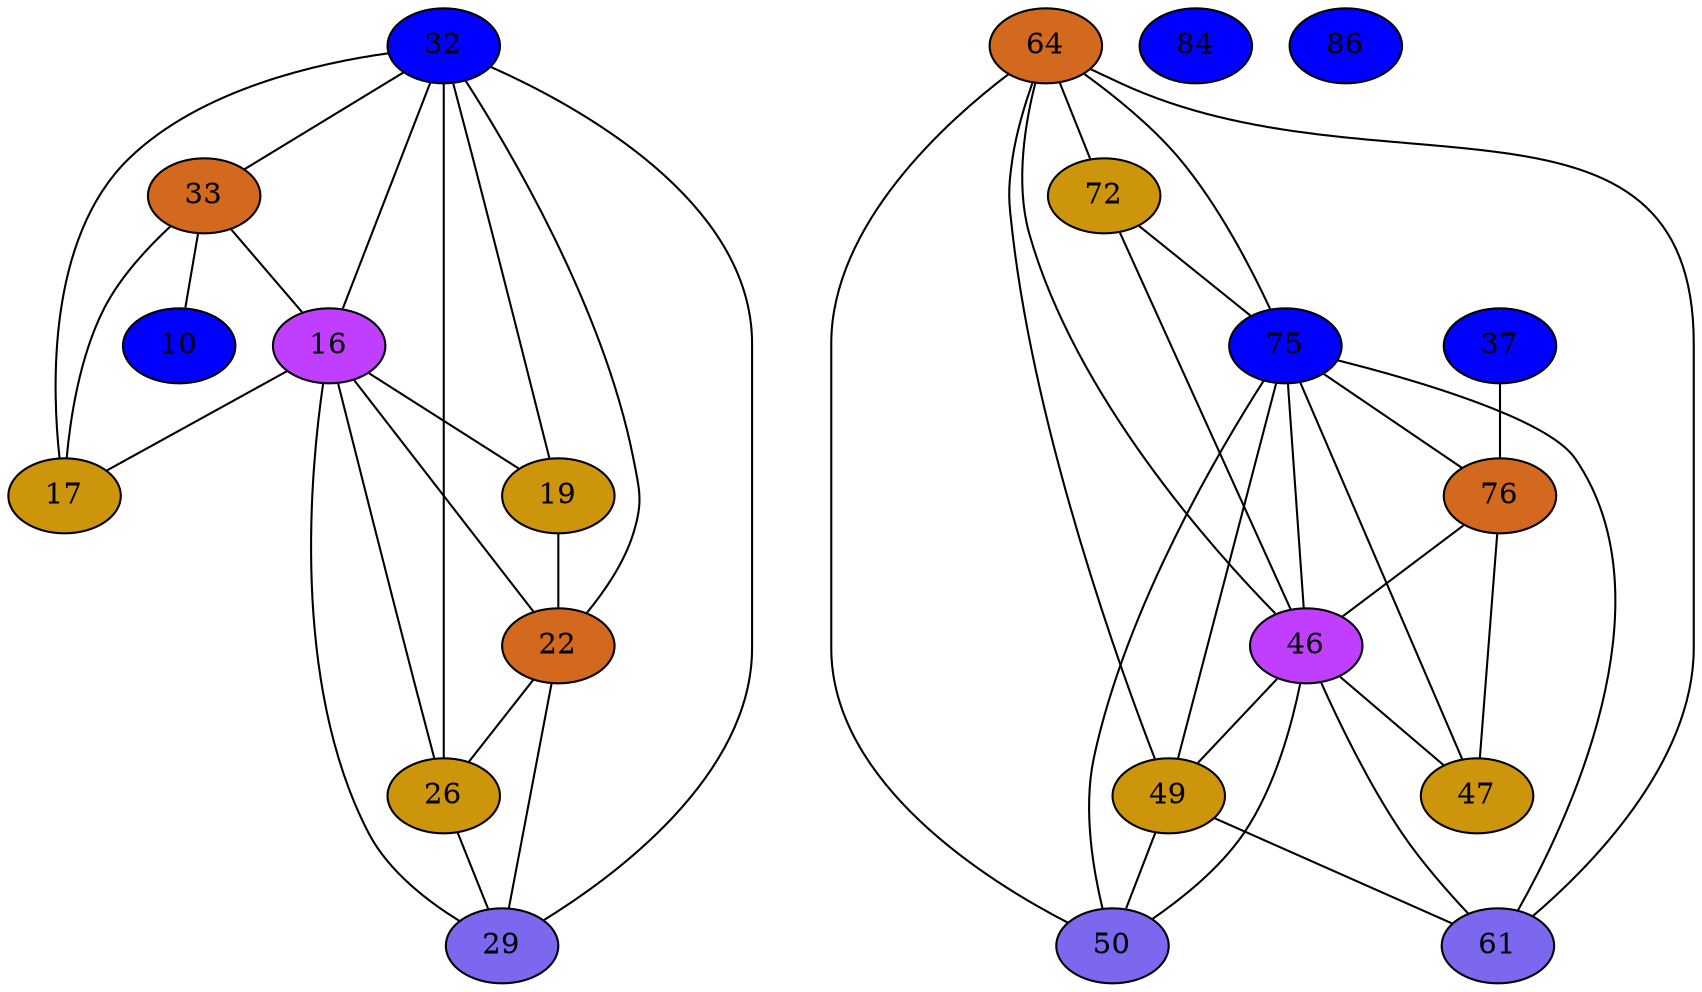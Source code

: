 strict graph {
32[label="32" style=filled fillcolor="blue1"];
32 -- 16
32 -- 17
32 -- 33
32 -- 19
32 -- 22
32 -- 26
32 -- 29
64[label="64" style=filled fillcolor="chocolate"];
64 -- 49
64 -- 50
64 -- 72
64 -- 75
64 -- 61
64 -- 46
33[label="33" style=filled fillcolor="chocolate"];
33 -- 16
33 -- 32
33 -- 17
33 -- 10
37[label="37" style=filled fillcolor="blue1"];
37 -- 76
72[label="72" style=filled fillcolor="darkgoldenrod3"];
72 -- 64
72 -- 75
72 -- 46
10[label="10" style=filled fillcolor="blue1"];
10 -- 33
75[label="75" style=filled fillcolor="blue1"];
75 -- 64
75 -- 49
75 -- 50
75 -- 72
75 -- 76
75 -- 61
75 -- 46
75 -- 47
76[label="76" style=filled fillcolor="chocolate"];
76 -- 37
76 -- 75
76 -- 46
76 -- 47
46[label="46" style=filled fillcolor="darkorchid1"];
46 -- 64
46 -- 49
46 -- 50
46 -- 72
46 -- 75
46 -- 76
46 -- 61
46 -- 47
47[label="47" style=filled fillcolor="darkgoldenrod3"];
47 -- 75
47 -- 76
47 -- 46
16[label="16" style=filled fillcolor="darkorchid1"];
16 -- 32
16 -- 17
16 -- 33
16 -- 19
16 -- 22
16 -- 26
16 -- 29
17[label="17" style=filled fillcolor="darkgoldenrod3"];
17 -- 16
17 -- 32
17 -- 33
49[label="49" style=filled fillcolor="darkgoldenrod3"];
49 -- 64
49 -- 50
49 -- 75
49 -- 61
49 -- 46
50[label="50" style=filled fillcolor="mediumslateblue"];
50 -- 64
50 -- 49
50 -- 75
50 -- 46
19[label="19" style=filled fillcolor="darkgoldenrod3"];
19 -- 16
19 -- 32
19 -- 22
84[label="84" style=filled fillcolor="blue1"];
22[label="22" style=filled fillcolor="chocolate"];
22 -- 16
22 -- 32
22 -- 19
22 -- 26
22 -- 29
86[label="86" style=filled fillcolor="blue1"];
26[label="26" style=filled fillcolor="darkgoldenrod3"];
26 -- 16
26 -- 32
26 -- 22
26 -- 29
29[label="29" style=filled fillcolor="mediumslateblue"];
29 -- 16
29 -- 32
29 -- 22
29 -- 26
61[label="61" style=filled fillcolor="mediumslateblue"];
61 -- 64
61 -- 49
61 -- 75
61 -- 46
}